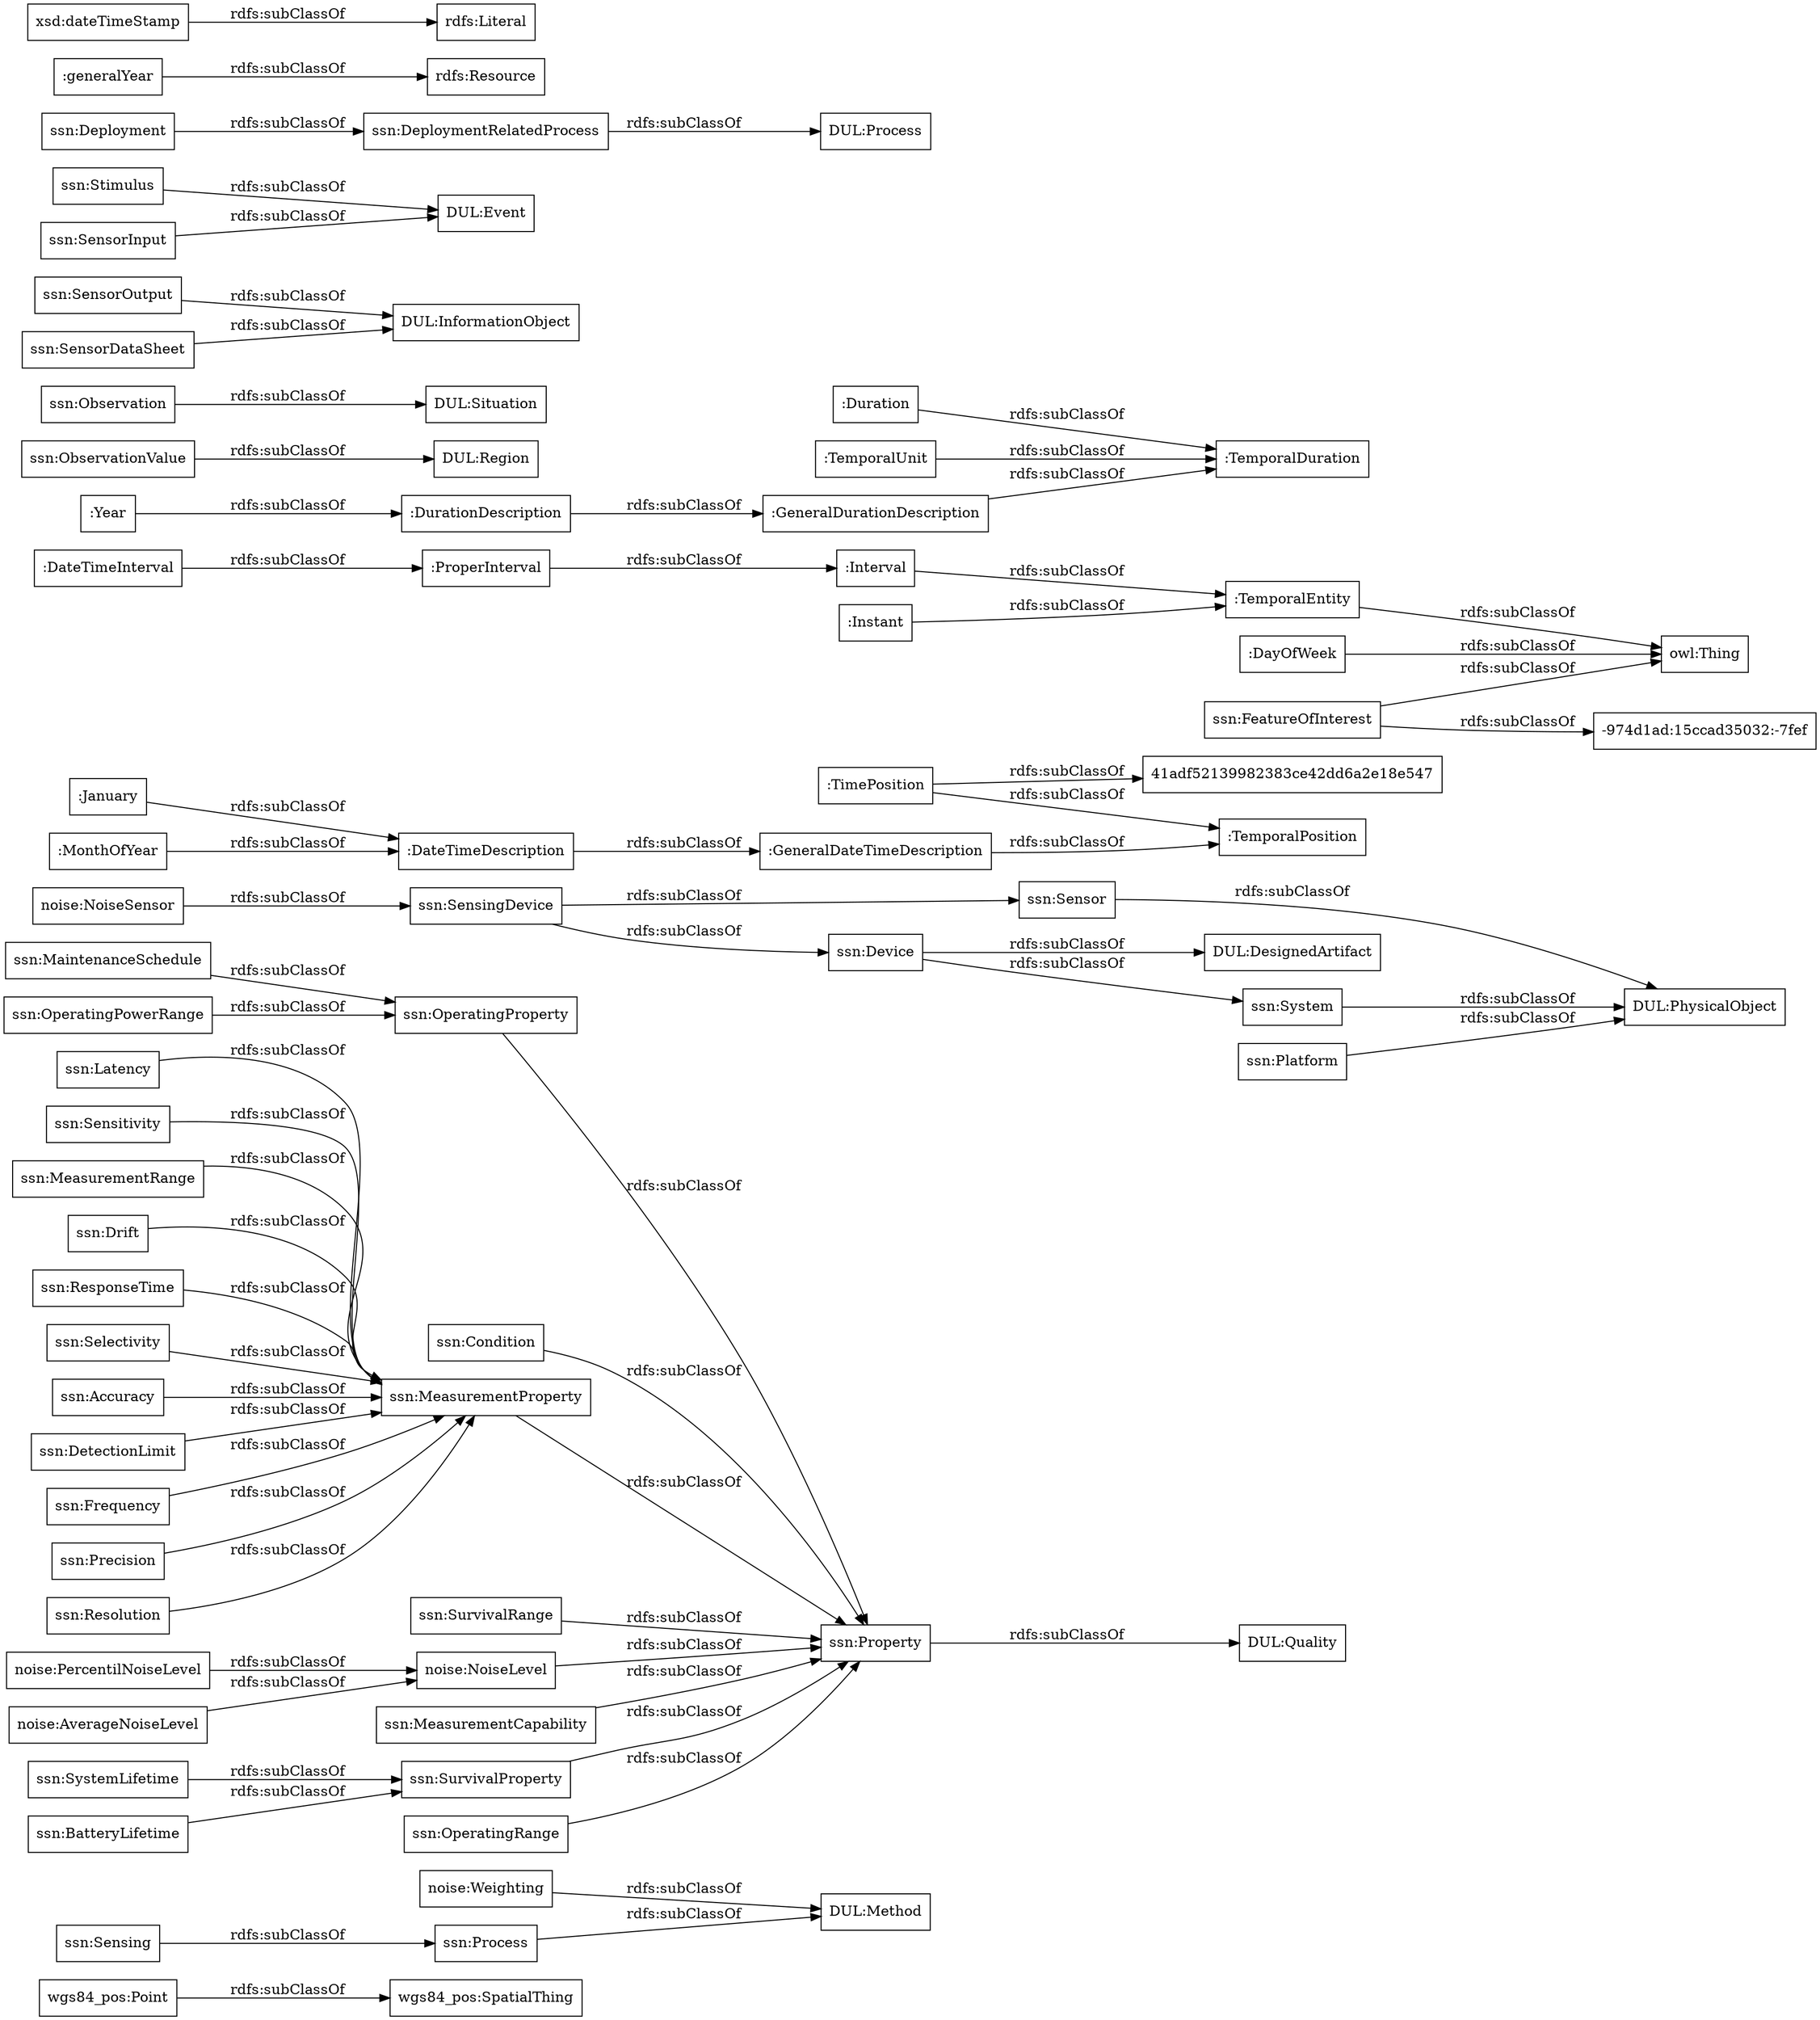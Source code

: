 digraph ar2dtool_diagram { 
rankdir=LR;
size="1000"
node [shape = rectangle, color="black"]; "wgs84_pos:SpatialThing" "wgs84_pos:Point" "noise:Weighting" "noise:PercentilNoiseLevel" "noise:NoiseSensor" "noise:NoiseLevel" "noise:AverageNoiseLevel" ":GeneralDateTimeDescription" ":DateTimeInterval" ":DurationDescription" ":TemporalDuration" ":Duration" ":GeneralDurationDescription" ":January" ":ProperInterval" ":TimePosition" "41adf52139982383ce42dd6a2e18e547" ":TemporalPosition" ":Interval" ":TemporalEntity" ":Year" ":MonthOfYear" ":DateTimeDescription" ":TemporalUnit" ":Instant" ":DayOfWeek" "ssn:Accuracy" "ssn:DetectionLimit" "ssn:Frequency" "ssn:Condition" "DUL:Region" "DUL:Situation" "DUL:PhysicalObject" "ssn:SensorOutput" "ssn:Precision" "ssn:Resolution" "DUL:Quality" "ssn:FeatureOfInterest" "-974d1ad:15ccad35032:-7fef" "ssn:Sensor" "DUL:InformationObject" "ssn:OperatingProperty" "DUL:Event" "ssn:OperatingPowerRange" "DUL:Method" "ssn:MaintenanceSchedule" "ssn:Sensing" "ssn:Latency" "ssn:SurvivalRange" "ssn:SensingDevice" "DUL:DesignedArtifact" "ssn:Sensitivity" "ssn:Stimulus" "DUL:Process" "ssn:MeasurementRange" "ssn:System" "ssn:SystemLifetime" "ssn:Property" "ssn:MeasurementProperty" "ssn:Process" "ssn:Deployment" "ssn:MeasurementCapability" "ssn:BatteryLifetime" "ssn:Drift" "ssn:DeploymentRelatedProcess" "ssn:SensorInput" "ssn:ResponseTime" "ssn:ObservationValue" "ssn:SensorDataSheet" "ssn:Observation" "ssn:Selectivity" "ssn:SurvivalProperty" "ssn:Device" "ssn:OperatingRange" "ssn:Platform" ; /*classes style*/
	":DateTimeDescription" -> ":GeneralDateTimeDescription" [ label = "rdfs:subClassOf" ];
	"noise:AverageNoiseLevel" -> "noise:NoiseLevel" [ label = "rdfs:subClassOf" ];
	"ssn:Deployment" -> "ssn:DeploymentRelatedProcess" [ label = "rdfs:subClassOf" ];
	"ssn:SensingDevice" -> "ssn:Sensor" [ label = "rdfs:subClassOf" ];
	"ssn:SensingDevice" -> "ssn:Device" [ label = "rdfs:subClassOf" ];
	"ssn:DeploymentRelatedProcess" -> "DUL:Process" [ label = "rdfs:subClassOf" ];
	"ssn:Accuracy" -> "ssn:MeasurementProperty" [ label = "rdfs:subClassOf" ];
	":Instant" -> ":TemporalEntity" [ label = "rdfs:subClassOf" ];
	"ssn:FeatureOfInterest" -> "owl:Thing" [ label = "rdfs:subClassOf" ];
	"ssn:FeatureOfInterest" -> "-974d1ad:15ccad35032:-7fef" [ label = "rdfs:subClassOf" ];
	"ssn:Latency" -> "ssn:MeasurementProperty" [ label = "rdfs:subClassOf" ];
	"ssn:Process" -> "DUL:Method" [ label = "rdfs:subClassOf" ];
	"noise:Weighting" -> "DUL:Method" [ label = "rdfs:subClassOf" ];
	":ProperInterval" -> ":Interval" [ label = "rdfs:subClassOf" ];
	"ssn:Property" -> "DUL:Quality" [ label = "rdfs:subClassOf" ];
	"ssn:MeasurementProperty" -> "ssn:Property" [ label = "rdfs:subClassOf" ];
	"wgs84_pos:Point" -> "wgs84_pos:SpatialThing" [ label = "rdfs:subClassOf" ];
	":MonthOfYear" -> ":DateTimeDescription" [ label = "rdfs:subClassOf" ];
	"ssn:ResponseTime" -> "ssn:MeasurementProperty" [ label = "rdfs:subClassOf" ];
	"ssn:OperatingRange" -> "ssn:Property" [ label = "rdfs:subClassOf" ];
	"noise:NoiseLevel" -> "ssn:Property" [ label = "rdfs:subClassOf" ];
	"ssn:MeasurementRange" -> "ssn:MeasurementProperty" [ label = "rdfs:subClassOf" ];
	"ssn:Stimulus" -> "DUL:Event" [ label = "rdfs:subClassOf" ];
	":Duration" -> ":TemporalDuration" [ label = "rdfs:subClassOf" ];
	"ssn:SurvivalProperty" -> "ssn:Property" [ label = "rdfs:subClassOf" ];
	"ssn:MaintenanceSchedule" -> "ssn:OperatingProperty" [ label = "rdfs:subClassOf" ];
	"ssn:SensorInput" -> "DUL:Event" [ label = "rdfs:subClassOf" ];
	":TimePosition" -> "41adf52139982383ce42dd6a2e18e547" [ label = "rdfs:subClassOf" ];
	":TimePosition" -> ":TemporalPosition" [ label = "rdfs:subClassOf" ];
	":TemporalEntity" -> "owl:Thing" [ label = "rdfs:subClassOf" ];
	"ssn:Sensitivity" -> "ssn:MeasurementProperty" [ label = "rdfs:subClassOf" ];
	"ssn:Drift" -> "ssn:MeasurementProperty" [ label = "rdfs:subClassOf" ];
	"ssn:System" -> "DUL:PhysicalObject" [ label = "rdfs:subClassOf" ];
	":GeneralDurationDescription" -> ":TemporalDuration" [ label = "rdfs:subClassOf" ];
	"ssn:Resolution" -> "ssn:MeasurementProperty" [ label = "rdfs:subClassOf" ];
	"ssn:Precision" -> "ssn:MeasurementProperty" [ label = "rdfs:subClassOf" ];
	"noise:PercentilNoiseLevel" -> "noise:NoiseLevel" [ label = "rdfs:subClassOf" ];
	"ssn:DetectionLimit" -> "ssn:MeasurementProperty" [ label = "rdfs:subClassOf" ];
	":DateTimeInterval" -> ":ProperInterval" [ label = "rdfs:subClassOf" ];
	"ssn:Sensor" -> "DUL:PhysicalObject" [ label = "rdfs:subClassOf" ];
	"ssn:SensorDataSheet" -> "DUL:InformationObject" [ label = "rdfs:subClassOf" ];
	"ssn:OperatingPowerRange" -> "ssn:OperatingProperty" [ label = "rdfs:subClassOf" ];
	"noise:NoiseSensor" -> "ssn:SensingDevice" [ label = "rdfs:subClassOf" ];
	":Interval" -> ":TemporalEntity" [ label = "rdfs:subClassOf" ];
	":GeneralDateTimeDescription" -> ":TemporalPosition" [ label = "rdfs:subClassOf" ];
	":January" -> ":DateTimeDescription" [ label = "rdfs:subClassOf" ];
	"ssn:ObservationValue" -> "DUL:Region" [ label = "rdfs:subClassOf" ];
	":DayOfWeek" -> "owl:Thing" [ label = "rdfs:subClassOf" ];
	"ssn:Device" -> "DUL:DesignedArtifact" [ label = "rdfs:subClassOf" ];
	"ssn:Device" -> "ssn:System" [ label = "rdfs:subClassOf" ];
	"ssn:Platform" -> "DUL:PhysicalObject" [ label = "rdfs:subClassOf" ];
	":Year" -> ":DurationDescription" [ label = "rdfs:subClassOf" ];
	":DurationDescription" -> ":GeneralDurationDescription" [ label = "rdfs:subClassOf" ];
	"ssn:OperatingProperty" -> "ssn:Property" [ label = "rdfs:subClassOf" ];
	":generalYear" -> "rdfs:Resource" [ label = "rdfs:subClassOf" ];
	"ssn:Selectivity" -> "ssn:MeasurementProperty" [ label = "rdfs:subClassOf" ];
	"ssn:BatteryLifetime" -> "ssn:SurvivalProperty" [ label = "rdfs:subClassOf" ];
	":TemporalUnit" -> ":TemporalDuration" [ label = "rdfs:subClassOf" ];
	"ssn:Observation" -> "DUL:Situation" [ label = "rdfs:subClassOf" ];
	"ssn:Sensing" -> "ssn:Process" [ label = "rdfs:subClassOf" ];
	"ssn:SystemLifetime" -> "ssn:SurvivalProperty" [ label = "rdfs:subClassOf" ];
	"ssn:SurvivalRange" -> "ssn:Property" [ label = "rdfs:subClassOf" ];
	"ssn:Frequency" -> "ssn:MeasurementProperty" [ label = "rdfs:subClassOf" ];
	"ssn:SensorOutput" -> "DUL:InformationObject" [ label = "rdfs:subClassOf" ];
	"ssn:Condition" -> "ssn:Property" [ label = "rdfs:subClassOf" ];
	"xsd:dateTimeStamp" -> "rdfs:Literal" [ label = "rdfs:subClassOf" ];
	"ssn:MeasurementCapability" -> "ssn:Property" [ label = "rdfs:subClassOf" ];

}
